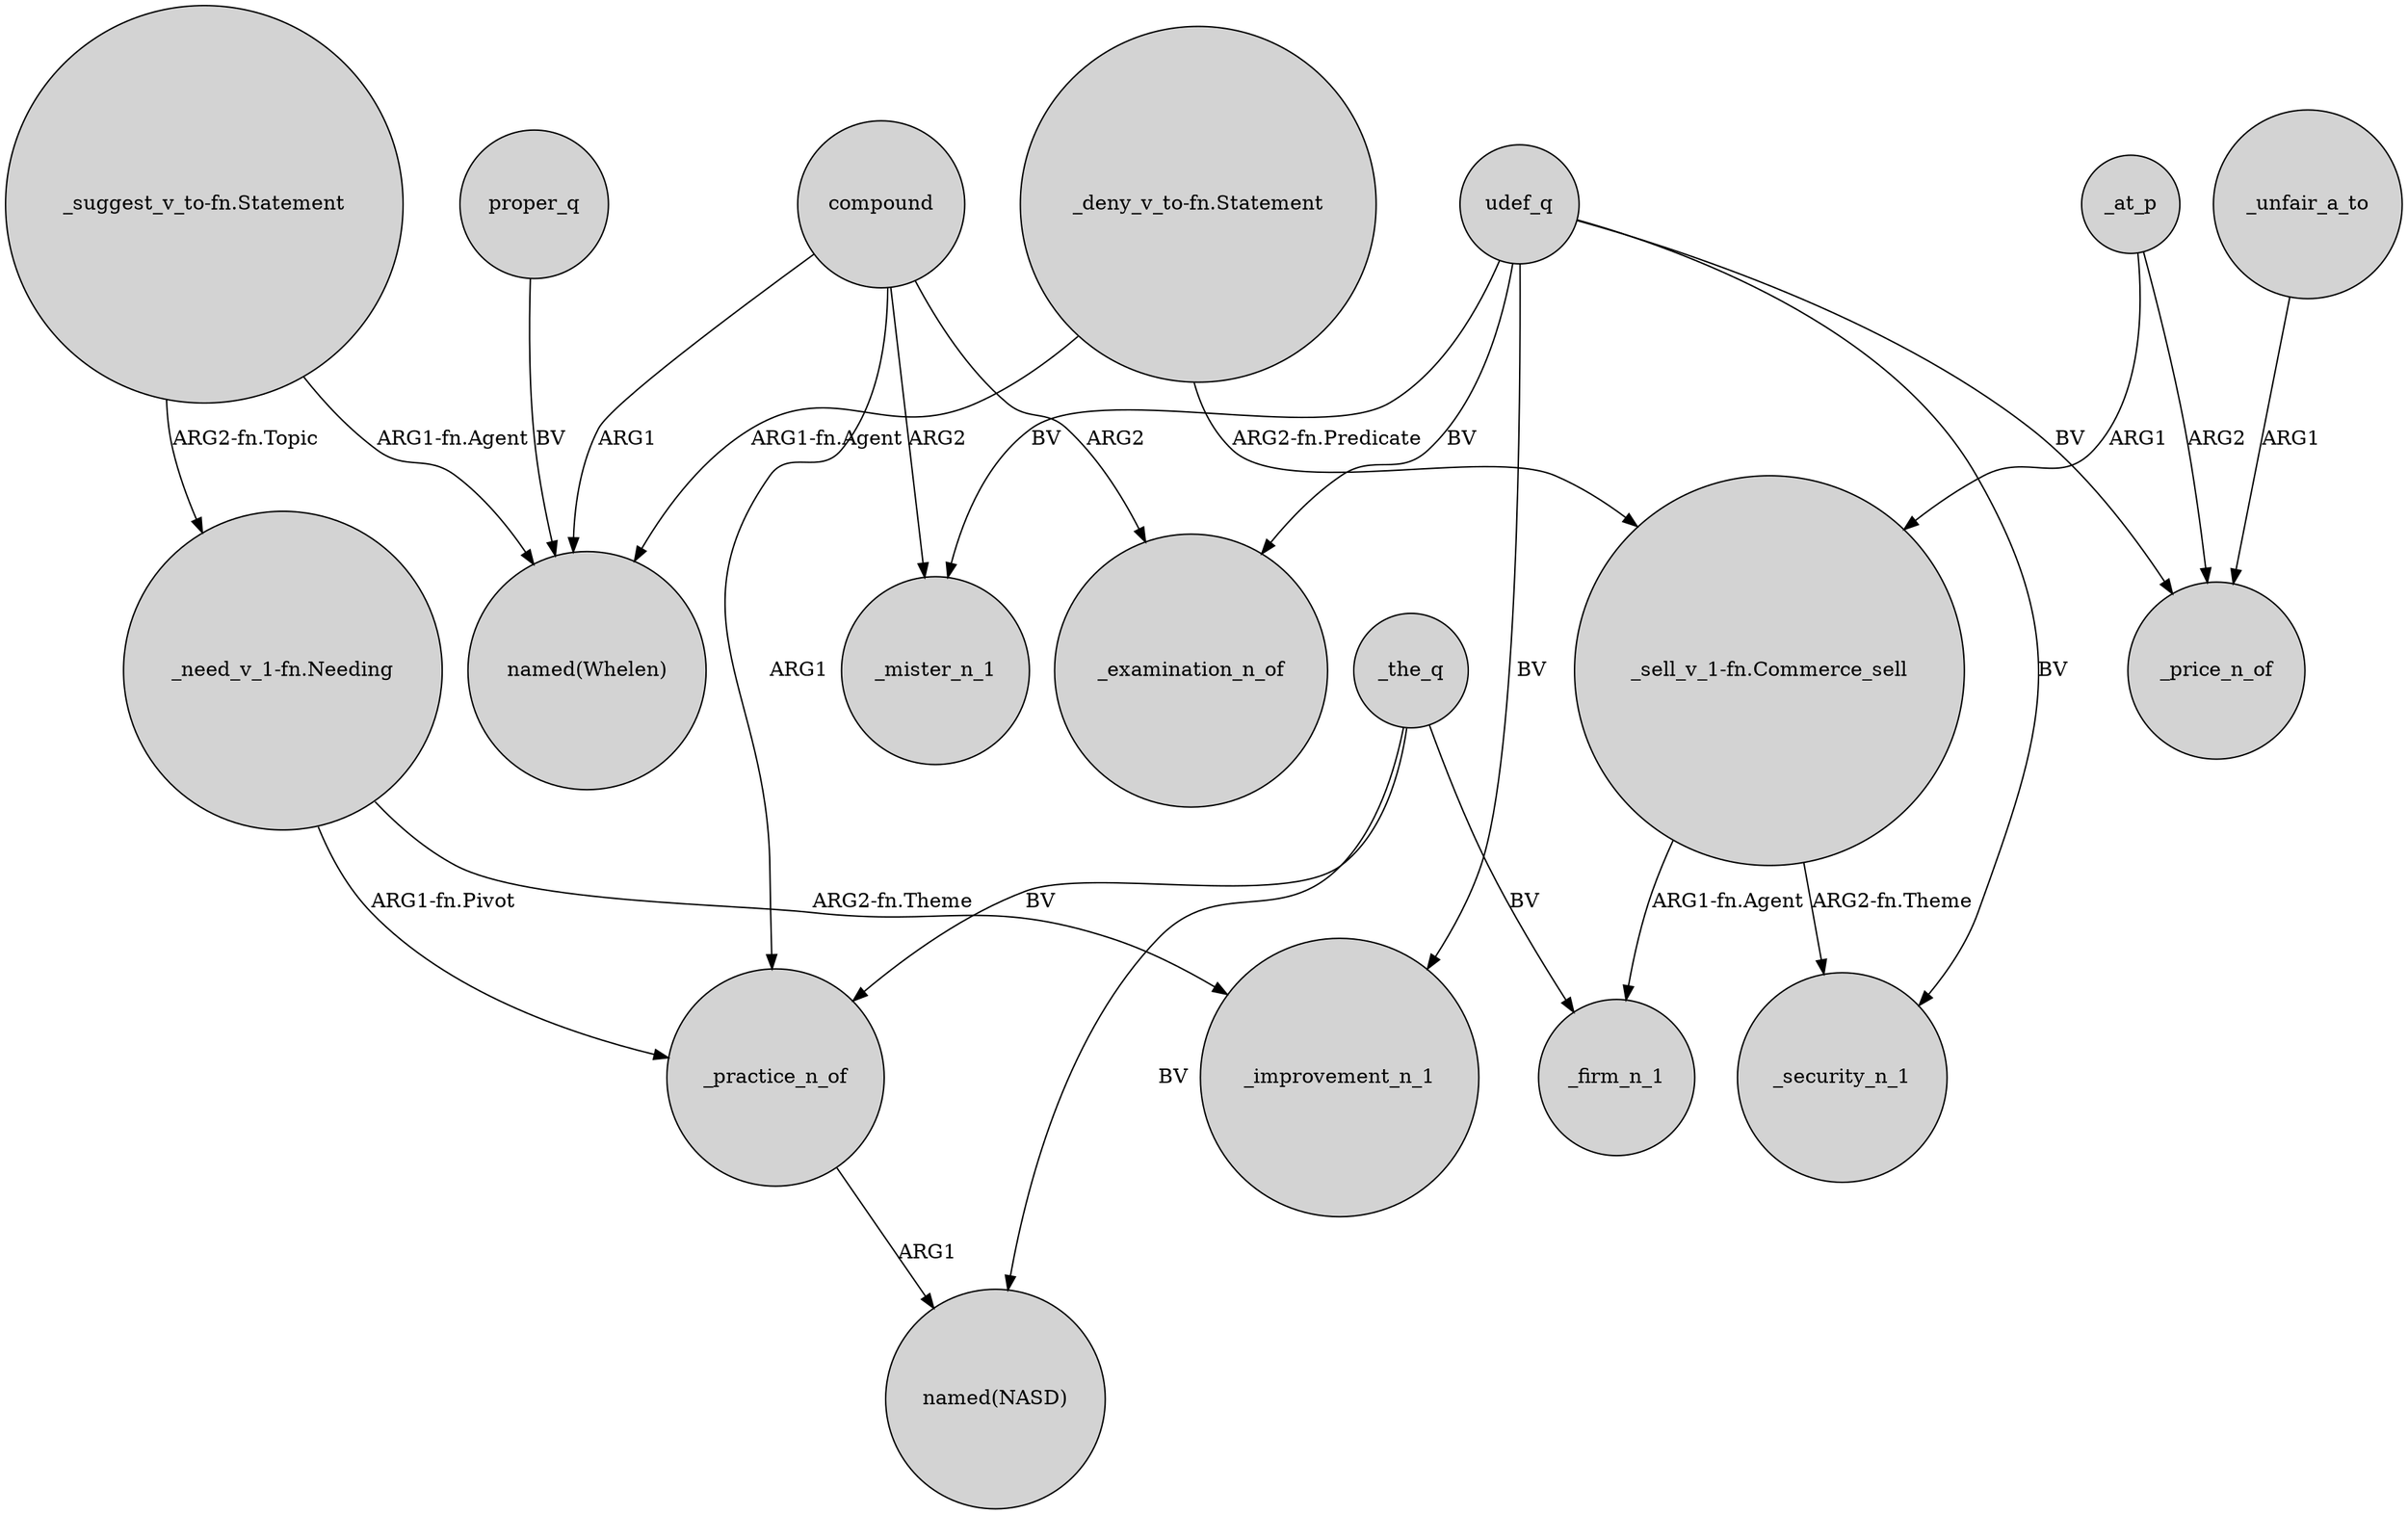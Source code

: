 digraph {
	node [shape=circle style=filled]
	"_suggest_v_to-fn.Statement" -> "_need_v_1-fn.Needing" [label="ARG2-fn.Topic"]
	udef_q -> _price_n_of [label=BV]
	compound -> _examination_n_of [label=ARG2]
	compound -> _mister_n_1 [label=ARG2]
	udef_q -> _mister_n_1 [label=BV]
	compound -> _practice_n_of [label=ARG1]
	_the_q -> "named(NASD)" [label=BV]
	proper_q -> "named(Whelen)" [label=BV]
	"_deny_v_to-fn.Statement" -> "named(Whelen)" [label="ARG1-fn.Agent"]
	"_deny_v_to-fn.Statement" -> "_sell_v_1-fn.Commerce_sell" [label="ARG2-fn.Predicate"]
	_unfair_a_to -> _price_n_of [label=ARG1]
	_the_q -> _practice_n_of [label=BV]
	"_need_v_1-fn.Needing" -> _improvement_n_1 [label="ARG2-fn.Theme"]
	_the_q -> _firm_n_1 [label=BV]
	_practice_n_of -> "named(NASD)" [label=ARG1]
	"_suggest_v_to-fn.Statement" -> "named(Whelen)" [label="ARG1-fn.Agent"]
	udef_q -> _improvement_n_1 [label=BV]
	"_need_v_1-fn.Needing" -> _practice_n_of [label="ARG1-fn.Pivot"]
	compound -> "named(Whelen)" [label=ARG1]
	"_sell_v_1-fn.Commerce_sell" -> _firm_n_1 [label="ARG1-fn.Agent"]
	_at_p -> _price_n_of [label=ARG2]
	"_sell_v_1-fn.Commerce_sell" -> _security_n_1 [label="ARG2-fn.Theme"]
	udef_q -> _examination_n_of [label=BV]
	_at_p -> "_sell_v_1-fn.Commerce_sell" [label=ARG1]
	udef_q -> _security_n_1 [label=BV]
}

